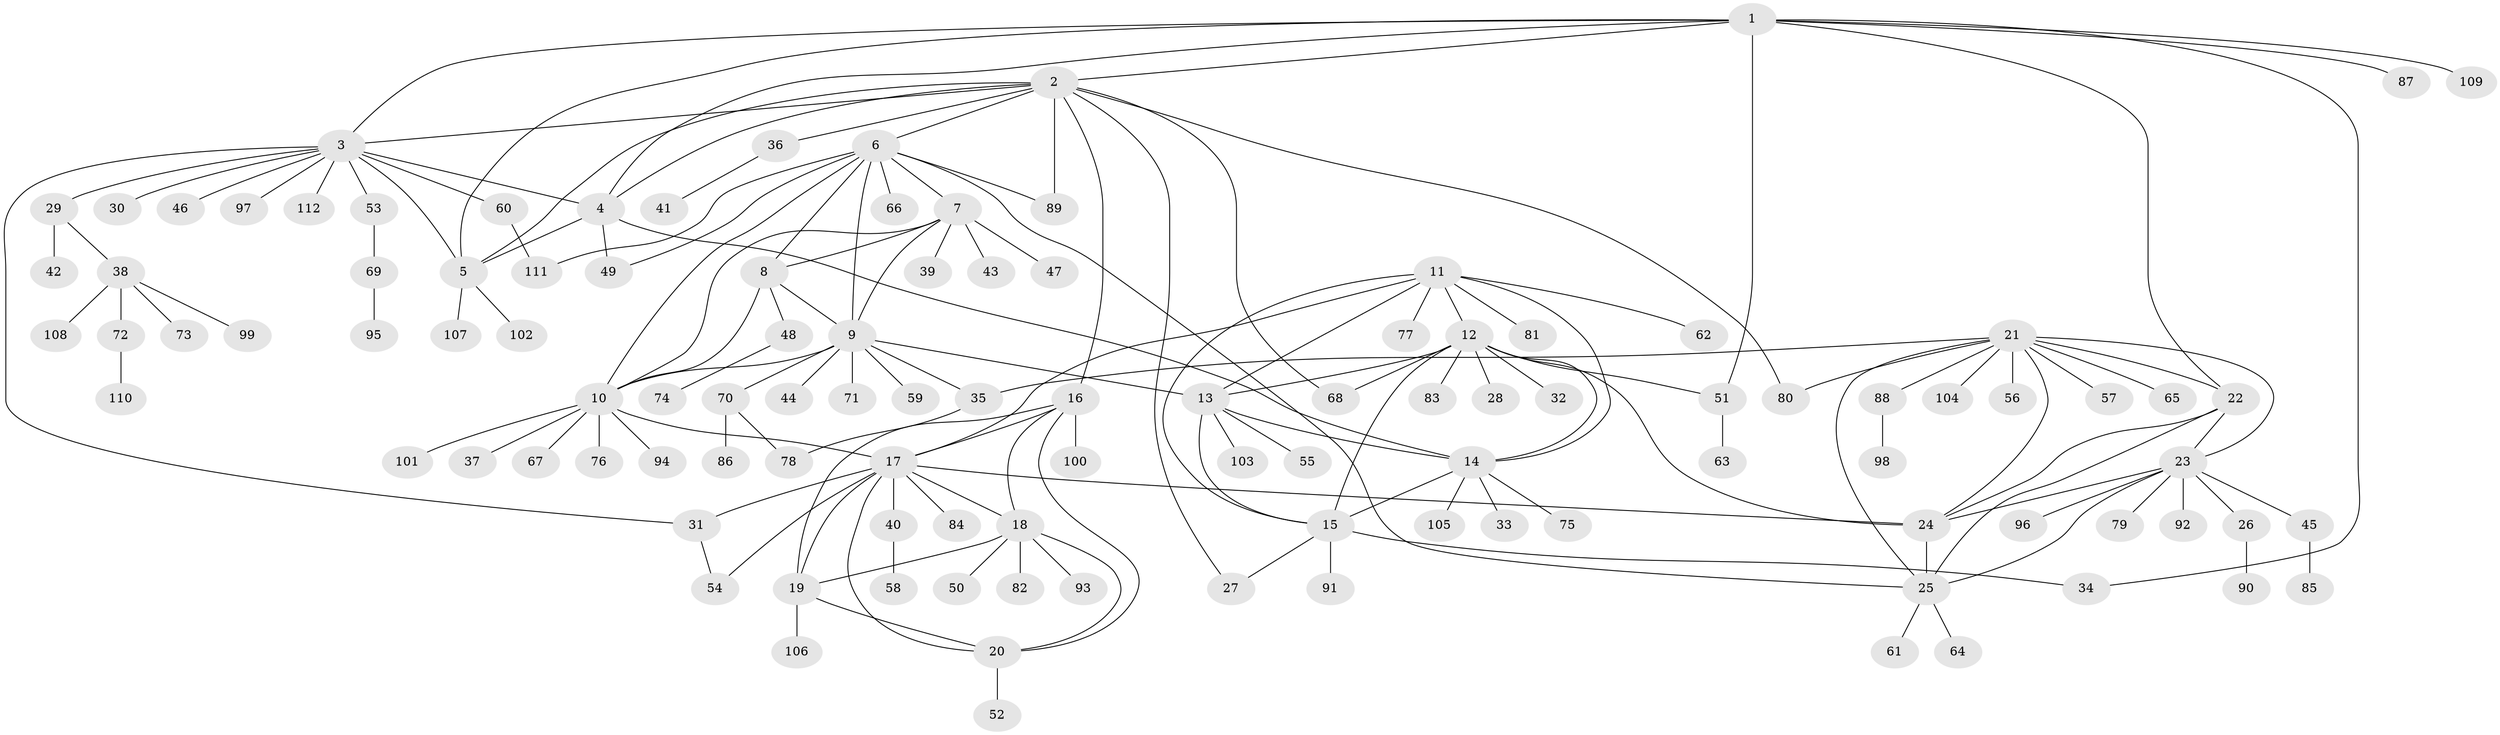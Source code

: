 // coarse degree distribution, {8: 0.024096385542168676, 11: 0.012048192771084338, 13: 0.012048192771084338, 6: 0.012048192771084338, 5: 0.060240963855421686, 10: 0.012048192771084338, 14: 0.012048192771084338, 7: 0.03614457831325301, 9: 0.024096385542168676, 4: 0.03614457831325301, 15: 0.012048192771084338, 1: 0.6024096385542169, 2: 0.13253012048192772, 3: 0.012048192771084338}
// Generated by graph-tools (version 1.1) at 2025/42/03/06/25 10:42:14]
// undirected, 112 vertices, 159 edges
graph export_dot {
graph [start="1"]
  node [color=gray90,style=filled];
  1;
  2;
  3;
  4;
  5;
  6;
  7;
  8;
  9;
  10;
  11;
  12;
  13;
  14;
  15;
  16;
  17;
  18;
  19;
  20;
  21;
  22;
  23;
  24;
  25;
  26;
  27;
  28;
  29;
  30;
  31;
  32;
  33;
  34;
  35;
  36;
  37;
  38;
  39;
  40;
  41;
  42;
  43;
  44;
  45;
  46;
  47;
  48;
  49;
  50;
  51;
  52;
  53;
  54;
  55;
  56;
  57;
  58;
  59;
  60;
  61;
  62;
  63;
  64;
  65;
  66;
  67;
  68;
  69;
  70;
  71;
  72;
  73;
  74;
  75;
  76;
  77;
  78;
  79;
  80;
  81;
  82;
  83;
  84;
  85;
  86;
  87;
  88;
  89;
  90;
  91;
  92;
  93;
  94;
  95;
  96;
  97;
  98;
  99;
  100;
  101;
  102;
  103;
  104;
  105;
  106;
  107;
  108;
  109;
  110;
  111;
  112;
  1 -- 2;
  1 -- 3;
  1 -- 4;
  1 -- 5;
  1 -- 22;
  1 -- 34;
  1 -- 51;
  1 -- 87;
  1 -- 109;
  2 -- 3;
  2 -- 4;
  2 -- 5;
  2 -- 6;
  2 -- 16;
  2 -- 27;
  2 -- 36;
  2 -- 68;
  2 -- 80;
  2 -- 89;
  3 -- 4;
  3 -- 5;
  3 -- 29;
  3 -- 30;
  3 -- 31;
  3 -- 46;
  3 -- 53;
  3 -- 60;
  3 -- 97;
  3 -- 112;
  4 -- 5;
  4 -- 14;
  4 -- 49;
  5 -- 102;
  5 -- 107;
  6 -- 7;
  6 -- 8;
  6 -- 9;
  6 -- 10;
  6 -- 25;
  6 -- 49;
  6 -- 66;
  6 -- 89;
  6 -- 111;
  7 -- 8;
  7 -- 9;
  7 -- 10;
  7 -- 39;
  7 -- 43;
  7 -- 47;
  8 -- 9;
  8 -- 10;
  8 -- 48;
  9 -- 10;
  9 -- 13;
  9 -- 35;
  9 -- 44;
  9 -- 59;
  9 -- 70;
  9 -- 71;
  10 -- 17;
  10 -- 37;
  10 -- 67;
  10 -- 76;
  10 -- 94;
  10 -- 101;
  11 -- 12;
  11 -- 13;
  11 -- 14;
  11 -- 15;
  11 -- 17;
  11 -- 62;
  11 -- 77;
  11 -- 81;
  12 -- 13;
  12 -- 14;
  12 -- 15;
  12 -- 24;
  12 -- 28;
  12 -- 32;
  12 -- 51;
  12 -- 68;
  12 -- 83;
  13 -- 14;
  13 -- 15;
  13 -- 55;
  13 -- 103;
  14 -- 15;
  14 -- 33;
  14 -- 75;
  14 -- 105;
  15 -- 27;
  15 -- 34;
  15 -- 91;
  16 -- 17;
  16 -- 18;
  16 -- 19;
  16 -- 20;
  16 -- 100;
  17 -- 18;
  17 -- 19;
  17 -- 20;
  17 -- 24;
  17 -- 31;
  17 -- 40;
  17 -- 54;
  17 -- 84;
  18 -- 19;
  18 -- 20;
  18 -- 50;
  18 -- 82;
  18 -- 93;
  19 -- 20;
  19 -- 106;
  20 -- 52;
  21 -- 22;
  21 -- 23;
  21 -- 24;
  21 -- 25;
  21 -- 35;
  21 -- 56;
  21 -- 57;
  21 -- 65;
  21 -- 80;
  21 -- 88;
  21 -- 104;
  22 -- 23;
  22 -- 24;
  22 -- 25;
  23 -- 24;
  23 -- 25;
  23 -- 26;
  23 -- 45;
  23 -- 79;
  23 -- 92;
  23 -- 96;
  24 -- 25;
  25 -- 61;
  25 -- 64;
  26 -- 90;
  29 -- 38;
  29 -- 42;
  31 -- 54;
  35 -- 78;
  36 -- 41;
  38 -- 72;
  38 -- 73;
  38 -- 99;
  38 -- 108;
  40 -- 58;
  45 -- 85;
  48 -- 74;
  51 -- 63;
  53 -- 69;
  60 -- 111;
  69 -- 95;
  70 -- 78;
  70 -- 86;
  72 -- 110;
  88 -- 98;
}
